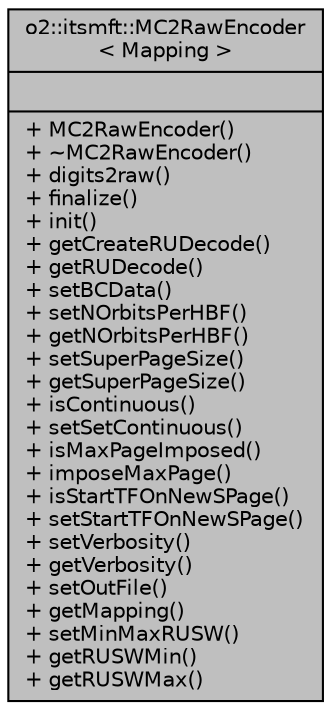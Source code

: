 digraph "o2::itsmft::MC2RawEncoder&lt; Mapping &gt;"
{
 // INTERACTIVE_SVG=YES
  bgcolor="transparent";
  edge [fontname="Helvetica",fontsize="10",labelfontname="Helvetica",labelfontsize="10"];
  node [fontname="Helvetica",fontsize="10",shape=record];
  Node1 [label="{o2::itsmft::MC2RawEncoder\l\< Mapping \>\n||+ MC2RawEncoder()\l+ ~MC2RawEncoder()\l+ digits2raw()\l+ finalize()\l+ init()\l+ getCreateRUDecode()\l+ getRUDecode()\l+ setBCData()\l+ setNOrbitsPerHBF()\l+ getNOrbitsPerHBF()\l+ setSuperPageSize()\l+ getSuperPageSize()\l+ isContinuous()\l+ setSetContinuous()\l+ isMaxPageImposed()\l+ imposeMaxPage()\l+ isStartTFOnNewSPage()\l+ setStartTFOnNewSPage()\l+ setVerbosity()\l+ getVerbosity()\l+ setOutFile()\l+ getMapping()\l+ setMinMaxRUSW()\l+ getRUSWMin()\l+ getRUSWMax()\l}",height=0.2,width=0.4,color="black", fillcolor="grey75", style="filled", fontcolor="black"];
}
